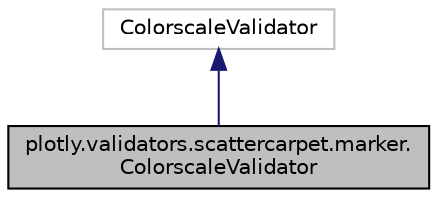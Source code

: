digraph "plotly.validators.scattercarpet.marker.ColorscaleValidator"
{
 // LATEX_PDF_SIZE
  edge [fontname="Helvetica",fontsize="10",labelfontname="Helvetica",labelfontsize="10"];
  node [fontname="Helvetica",fontsize="10",shape=record];
  Node1 [label="plotly.validators.scattercarpet.marker.\lColorscaleValidator",height=0.2,width=0.4,color="black", fillcolor="grey75", style="filled", fontcolor="black",tooltip=" "];
  Node2 -> Node1 [dir="back",color="midnightblue",fontsize="10",style="solid",fontname="Helvetica"];
  Node2 [label="ColorscaleValidator",height=0.2,width=0.4,color="grey75", fillcolor="white", style="filled",tooltip=" "];
}
